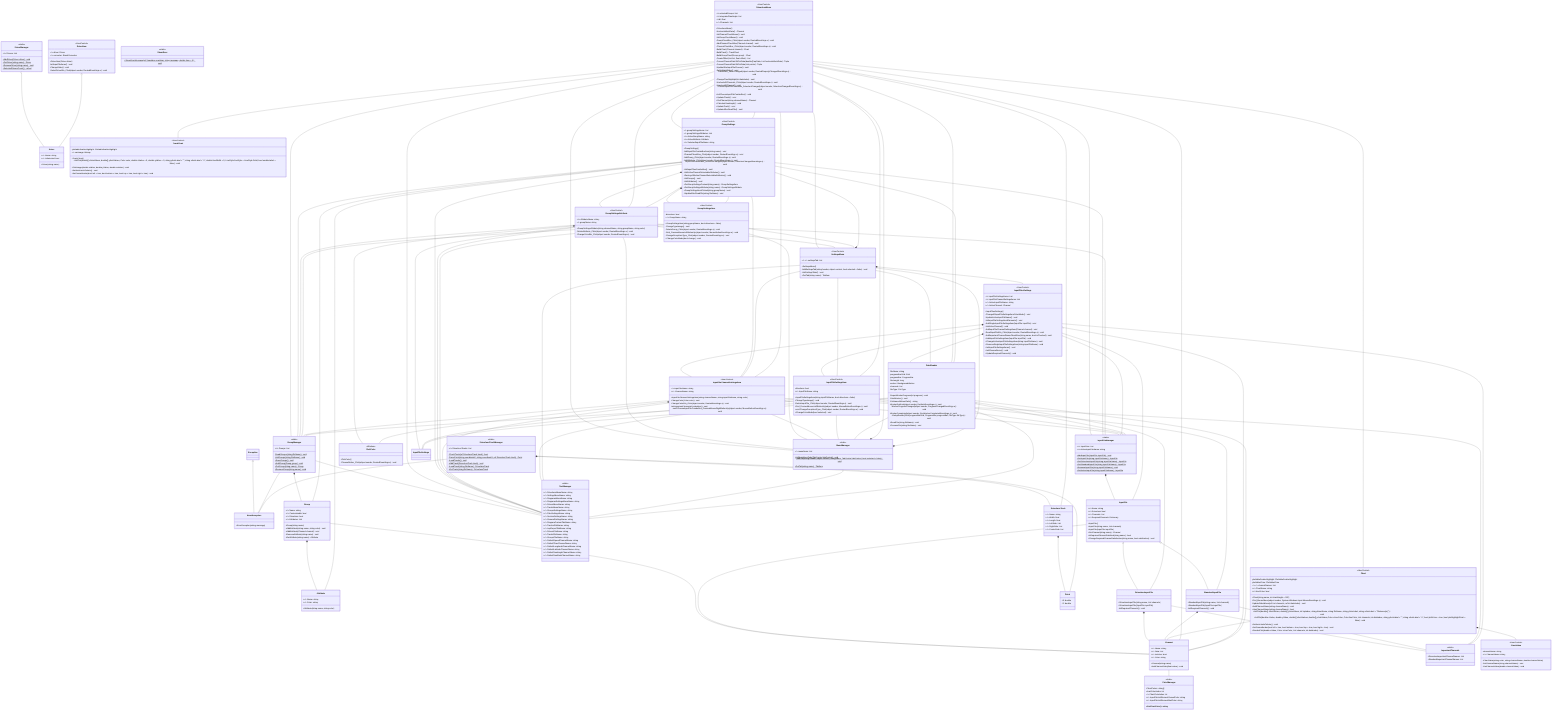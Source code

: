 classDiagram

  class ColorManager {
    <<static>>
    -ChartColors: string[]
    -chartColorIndex: int
    -<<property>> ChartColorIndex: int
    +<<property>> InputFileListElementCasualColor: string
    +<<property>> InputFileListElementBadColor: string
    +GetChartColor()$ string
  }

  class Driver{
    +Driver(string name)
    +<<property>> Name: string
    +<<property>> IsSelected: bool
  }

  class DriverManager{
    <<static>>
    +<<property>> Drivers: List<Driver>
    +AddDriver(Driver driver)$ void
    +GetDriver(string name)$ Driver
    +RemoveDriver(string name)$ void
    +SelectedDriversCount()$ ushort
  }

  class ErrorException{
    +ErrorException(string message)
  }

  class Exception{
  }

  class Attribute{
    +Attribute(string name, string color)
    +<<property>> Name: string
    +<<property>> Color: string
  }

  class Channel{
    +Channel(string name)
    +<<property>> Name: string
    +<<property>> Data: List<double>
    +<<property>> IsActive: bool
    +<<property>> Color: string
    +AddChannelData(float value) void
  }

  class Group{
    +Group(string name)
    +<<property>> Name: string
    +<<property>> Customizable: bool
    +<<property>> Driverless: bool
    +<<property>> Attributes: List<Attribute>
    +AddAttribute(string name, string color) void
    +AddAttribute(Channel channel) void
    +RemoveAttribute(string name) void
    +GetAttribute(string name) Attribute
  }

  class GroupManager{
    <<static>>
    +<<property>> Groups: List<Group>
    -ReadGroups(string fileName)$ void
    +InitGroups(string fileName)$ void
    +SaveGroups()$ void
    +AddGroup(Group group)$ void
    +GetGroup(string name)$ Group
    +RemoveGroup(string name)$ void
  }

  class ImportantChannels{
    <<static>>
    +DriverlessImportantChannelNames: List<string>
    +StandardImportantChannelNames: List<string>
  }
  
  class InputFile{
    +InputFile()
    +InputFile(string name, List<Channel> channels)
    +InputFile(InputFile inputFile)
    +<<property>> Name: string
    +<<property>> Driverless: bool
    +<<property>> Channels: List<Channel>
    +<<property>> RequiredChannels: Dictionary<string, bool>
    +GetChannel(string name) Channel
    +IsRequiredChannelSatisfied(string name) bool
    +ChangeRequiredChannelSatisfaction(string name, bool satisfaction) void
  }

  class DriverlessInputFile{
    +DriverlessInputFile(string name, List<Channel> channels)
    +DriverlessInputFile(InputFile inputFile)
    -InitRequiredChannels() void
  }

  class StandardInputFile{
    +StandardInputFile(string name, List<Channel> channels)
    +StandardInputFile(InputFile inputFile)
    -InitRequiredChannels() void
  }

  class InputFileManager{
    <<static>>
    +<<property>> InputFiles: List<InputFile>
    +<<property>> ActiveInputFileName: string
    +AddInputFile(InputFile inputFile)$ void
    +GetInputFile(string inputFileName)$ InputFile
    +GetDriverlessInputFile(string inputFileName)$ InputFile
    +GetStandardInputFile(string inputFileName)$ InputFile
    +RemoveInputFile(string inputFileName)$ void
    +GetActiveInputFile(string inputFileName)$ InputFile
  }

  class TextManager{
    <<static>>
    +<<property>> DriverlessMenuName: string
    +<<property>> SettingsMenuName: string
    +<<property>> DiagramsMenuName: string
    +<<property>> DiagramsSettingsMenuName: string
    +<<property>> DriversMenuName: string
    +<<property>> TracksMenuName: string
    +<<property>> GroupsSettingsName: string
    +<<property>> FilesSettingsName: string
    +<<property>> SectorsSettingsName: string
    +<<property>> GeneralSettingsName: string
    +<<property>> DiagramCustomTabName: string
    +<<property>> TractionTabName: string
    +<<property>> LapReportTabName: string
    +<<property>> DriversFileName: string
    +<<property>> TracksFileName: string
    +<<property>> GroupsFileName: string
    +<<property>> DefaultSpeedChannelName: string
    +<<property>> DefaultTimeChannelName: string
    +<<property>> DefaultLongitudeChannelName: string
    +<<property>> DefaultLatitudeChannelName: string
    +<<property>> DefaultYawAngleChannelName: string
    +<<property>> DefaultYawRateChannelName: string
  }

  class DriverlessTrack{
    +<<property>> Name: string
    +<<property>> Width: float
    +<<property>> Length: float
    +<<property>> LeftSide: List<Point>
    +<<property>> RightSide: List<Point>
    +<<property>> CenterSide: List<Point>
  }

  class DriverlessTrackManager{
    <<static>>
    +<<property>> DriverlessTracks: List<DriverlessTrack>
    -CheckTrack(ref DriverlessTrack track)$ bool
    -ParsePoint(string coordinateX, string coordinateY, ref DriverlessTrack track)$ Point
    +LoadTracks()$ void
    +AddTrack(DriverlessTrack track)$ void
    +LoadTrack(string fileName)$ DriverlessTrack
    +GetTrack(string fileName)$ DriverlessTrack
  }

  class Point{
    +X: double
    +Y: double
  }

  class Chart{
    <<UserControl>>
    +Chart(string name, int chartHeight = 300)
    -plottableScatterHighlight: PlottableScatterHighlight
    -plottableVLine: PlottableVLine
    -<<readonly>> <<property>> channelNames: List<string>
    +<<property>> ChartName: string
    +<<property>> HasVLine: bool
    -Grid_MouseMove(object sender, System.Windows.Input.MouseEventArgs e) void
    -UpdateSideValues(ref List<Channel> channels, ref int dataIndex) void
    +AddChannelName(string channelName) void
    +HasChannelName(string channelName) bool
    +InitPlot(double[] xAxisValues, double[] yAxisValues, int lapIndex, string driverName, string fileName, string yAxisLabel, string xAxisLabel = "Distance (m)") void
    +InitPlot(double xValue, double yValue, double[] xAxisValues, double[] yAxisValues,Color vLineColor, Color lineColor, List<Channel> channels, int dataIndex, string yAxisLabel = "", string xAxisLabel = "x", bool plotVLine = true, bool plotHighlightPoint = false) void
    +SetAxisLimitsToAuto() void
    +SetFrameBorder(bool left = true, bool bottom = true, bool top = true, bool right = true) void
    +RenderPlot(double xValue, Color vLineColor, List<Channel> channels, int dataIndex) void
  }

  class ChartValue{
    <<UserControl>>
    +ChartValue(string color, string channelName, double channelValue)
    -channelName: string
    +<<property>> ChannelName: string
    -SetChannelName(string channelName) void
    +SetChannelValue(double channelValue) void
  }

  class TrackChart{
    <<UserControl>>
    +TrackChart()
    -plottableScatterHighlight: PlottableScatterHighlight
    -<<readonly>> carImage: Bitmap
    +InitPlot(double[] xAxisValues, double[] yAxisValues, Color color, double xValue = 0, double yValue = 0, string yAxisLabel = "", string xAxisLabel = "x", double lineWidth = 3, LineStyle lineStyle = LineStyle.Solid, bool enableLabel = false) void
    +PlotImage(double xValue, double yValue, double rotation) void
    +SetAxisLimitsToAuto() void
    +SetFrameBorder(bool left = true, bool bottom = true, bool top = true, bool right = true) void
  }

  class DriverItem{
    <<UserControl>>
    +DriverItem(Driver driver)
    -<<readonly>> driver: Driver
    -<<readonly>> converter: BrushConverter
    -InitInputFileItems() void
    -ChangeState() void
    -SelectDriverBtn_Click(object sender, RoutedEventArgs e) void
  }

  class ShowError{
    <<static>>
    +ShowErrorMessage(ref Snackbar snackbar, string message, double time = 3)$ void
  }

  class DriverlessMenu{
    <<UserControl>>
    +DriverlessMenu()
    -<<readonly>> selectedGroups: List<string>
    -<<readonly>> integratedYawAngle: List<double>
    -<<readonly>>dt: float
    +<<property>> Channels: List<Channel>
    -HorizontalAxisData() Channel
    -InitChannelCheckBoxes() void
    -InitGroupCheckBoxes() void
    -GroupCheckBox_Click(object sender, RoutedEventArgs e) void
    -AddChannelCheckBox(Channel channel) void
    -ChannelCheckBox_Click(object sender, RoutedEventArgs e) void
    -BuildChart(Channel channel) Chart
    -BuildTrack() TrackChart
    -BuildGroupChart(Group group) Chart
    -CreateOffset(List<double> list, float offset) List<double>
    -ConvertChannelDataToPlotData(double[] lapData, List<double> horizontalAxisData) Tuple<double[], double[]>
    -ConvertChannelDataToPlotData(List<Point> points) Tuple<double[], double[]>
    -UpdateAfterInputFileChoose() void
    -SetUpDataSlider() void
    -DataSlider_ValueChanged(object sender, RoutedPropertyChangedEventArgs<double> e) void
    -ChangeChartHighlight(int dataIndex) void
    -UncheckAllChannels_Click(object sender, RoutedEventArgs e) void
    -UnselectAllChannel() void
    -ChooseInputFileCombobox_SelectionChanged(object sender, SelectionChangedEventArgs e) void
    +InitChooseInputFileComboBox() void
    +UpdateCharts() void
    +GetChannel(string channelName) Channel
    +CalculateYawAngle() void
    +UpdateTrack() void
    +UpdateAfterReadFile() void
  }

  class GroupSettings{
    <<UserControl>>
    +GroupSettings()
    -<<readonly>> groupSettingsItems: List<GroupSettingsItem>
    -<<readonly>> groupSettingsAttributes: List<GroupSettingsAttribute>
    +<<property>> ActiveGroupName: string
    +<<property>> ActiveAttribute: Attribute
    +<<property>> SelectedInputFileName: string
    -AddInputFileComboBoxItem(string name) void
    -ChannelCheckBox_Click(object sender, RoutedEventArgs e) void
    -AddGroup_Click(object sender, RoutedEventArgs e) void
    -AddAttribute_Click(object sender, RoutedEventArgs e) void
    -InputFilesComboBox_SelectionChanged(object sender, SelectionChangedEventArgs e) void
    +InitInputFilesComboBox() void
    +InitActiveChannelSelectableAttributes() void
    +DestroyAllActiveChannelSelectableAttributes() void
    +InitGroups() void
    +InitAttributes() void
    +GetGroupSettingsContent(string name) GroupSettingsItem
    +GetGroupSettingsAttribute(string name) GroupSettingsAttribute
    +GroupSettingsItemClicked(string groupName) void
    +UpdateAfterReadFile(string fileName) void
  }

  class GroupSettingsAttribute{
    <<UserControl>>
    +GroupSettingsAttribute(string channelName, string groupName, string color)
    +<<property>> AttributeName: string
    -<<readonly>> groupName: string
    -DeleteAttribute_Click(object sender, RoutedEventArgs e) void
    -ChangeColorBtn_Click(object sender, RoutedEventArgs e) void
  }

  class GroupSettingsItem{
    <<UserControl>>
    +GroupSettingsItem(string groupName, bool driverless = false)
    -driverless: bool
    +<<property>> GroupName: string
    -ChangeTypeImage() void
    -DeleteGroup_Click(object sender, RoutedEventArgs e) void
    -Grid_PreviewMouseLeftButtonUp(object sender, MouseButtonEventArgs e) void
    -ChangeGroupItemType_Click(object sender, RoutedEventArgs e) void
    +ChangeColorMode(bool change) void
  }

  class PickColor{
    <<Window>>
    +PickColor()
    -ChooseButton_Click(object sender, RoutedEventArgs e) void
  }

  class InputFileChannelSettingsItem{
    <<UserControl>>
    +InputFileChannelSettingsItem(string channelName, string inputFileName, string color)
    -<<readonly>> inputFileName: string
    +<<property>> ChannelName: string
    -ChangeColor(Color color) void
    -ChangeColorBtn_Click(object sender, RoutedEventArgs e) void
    -InitImportantChannelsComboBox() void
    -void ChooseInputFileComboBox_PreviewMouseRightButtonUp(object sender, MouseButtonEventArgs e) void
  }

  class InputFilesSettings{
    <<UserControl>>
    +InputFilesSettings()
    -<<readonly>> inputFileSettingsItems: List<InputFileSettingsItem>
    -<<readonly>> inputFileChannelSettingsItems: List<InputFileChannelSettingsItem>
    +<<property>> ActiveInputFileName: string
    +<<property>> ActiveChannel: Channel
    -ChangeAllInputFileSettingsItemColorMode() void
    -UpdateActiveInputFileName() void
    -InitInputFileSettingsItemElements() void
    -AddSingleInputFileSettingsItem(InputFile inputFile) void
    -InitActiveChannel() void
    -AddInputFileChannelSettingsItem(Channel channel) void
    -ReadInputFileBtn_Click(object sender, RoutedEventArgs e) void
    -AddImportantChannelNameCheckBox(string name, bool isChecked) void
    +AddInputFileSettingsItem(InputFile inputFile) void
    +ChangeActiveInputFileSettingsItem(string inputFileName) void
    +RemoveSingleInputFileSettingsItem(string inputFileName) void
    +InitInputFileSettingsItems() void
    +InitChannelItems() void
    +UpdateRequiredChannels() void
  }

  class InputFileSettingsItem{
    <<UserControl>>
    +InputFileSettingsItem(string inputFileName, bool driverless = false)
    -driverless: bool
    +<<property>> InputFileName: string
    -ChangeTypeImage() void
    -DeleteInputFile_Click(object sender, RoutedEventArgs e) void
    -Grid_PreviewMouseLeftButtonUp(object sender, MouseButtonEventArgs e) void
    -void ChangeGroupItemType_Click(object sender, RoutedEventArgs e) void
    +ChangeColorMode(bool selected) void
  }

  class SettingsMenu{
    <<UserControl>>
    +SettingsMenu()
    -<<static>> <<readonly>> settingsTab: List<TabItem>
    -AddSettingsTab(string header, object content, bool selected = false) void
    +InitSettingsTabs() void
    +GetTab(string name) TabItem
  }

  class MenuManager{
    <<static>>
    -<<readonly>> menuItems: List<TabItem>
    +InitMainMenuTabs(TabControl tabControl)$ void
    -AddTab(string header, object content, string name, TabControl tabControl, bool selected = false)$ void
    +GetTab(string name)$ TabItem
  }

  class DataReader{
    -fileName: string
    -progressBarGrid: Grid
    -progressBar: ProgressBar
    -fileLength: long
    -worker: BackgroundWorker
    -channels: List<Channel>
    -fileType: FileType
    -ReportWorkerProgress(int progress) void
    -StartWorker() void
    -FileNameWithoutPath() string
    -WorkerDoWork(object sender, DoWorkEventArgs e) void
    -WorkerProgressChanged(object sender, ProgressChangedEventArgs e) void
    -WorkerCompleted(object sender, RunWorkerCompletedEventArgs e) void
    +SetupReader(Grid progressBarGrid, ProgressBar progressBar, FileType fileType) void
    +ReadFile(string fileName) void
    +ProcessFile(string fileName) void
  }

  DriverManager o-- Driver

  Exception <|-- ErrorException

  Channel -- ColorManager

  Group *-- Attribute
  Group -- Channel

  GroupManager *-- Group
  GroupManager -- TextManager
  GroupManager -- ErrorException

  InputFile <|-- DriverlessInputFile
  InputFile <|-- StandardInputFile
  InputFile -- Channel

  DriverlessInputFile *-- Channel
  DriverlessInputFile -- ImportantChannels

  StandardInputFile *-- Channel
  StandardInputFile -- ImportantChannels

  InputFileManager *-- InputFile

  DriverlessTrack *-- Point

  DriverlessTrackManager *-- DriverlessTrack
  DriverlessTrackManager -- Point
  DriverlessTrackManager -- ErrorException

  Chart -- Channel
  Chart *-- ChartValue

  DriverItem o-- Driver

  DriverlessMenu -- InputFileManager
  DriverlessMenu -- Channel
  DriverlessMenu -- Chart
  DriverlessMenu -- TextManager
  DriverlessMenu -- DriverlessTrack
  DriverlessMenu -- TrackChart
  DriverlessMenu -- GroupManager
  DriverlessMenu -- GroupSettings
  DriverlessMenu -- SettingsMenu
  DriverlessMenu -- MenuManager

  GroupSettings *-- GroupSettingsItem
  GroupSettings *-- GroupSettingsAttribute
  GroupSettings -- Attribute
  GroupSettings -- GroupManager
  GroupSettings -- InputFileManager
  GroupSettings -- DriverlessMenu
  GroupSettings -- TextManager
  GroupSettings o-- Group

  GroupSettingsAttribute -- GroupManager
  GroupSettingsAttribute -- SettingsMenu
  GroupSettingsAttribute -- DriverlessMenu
  GroupSettingsAttribute -- MenuManager
  GroupSettingsAttribute -- TextManager
  GroupSettingsAttribute *-- PickColor
  GroupSettingsAttribute -- InputFileManager
  GroupSettingsAttribute -- GroupSettings
  GroupSettingsAttribute -- InputFileSettings

  GroupSettingsItem -- GroupManager
  GroupSettingsItem -- GroupSettings
  GroupSettingsItem -- SettingsMenu
  GroupSettingsItem -- MenuManager
  GroupSettingsItem -- TextManager

  InputFileChannelSettingsItem *-- PickColor
  InputFileChannelSettingsItem -- GroupManager
  InputFileChannelSettingsItem -- InputFileManager
  InputFileChannelSettingsItem -- GroupSettings
  InputFileChannelSettingsItem -- SettingsMenu
  InputFileChannelSettingsItem -- MenuManager
  InputFileChannelSettingsItem -- TextManager
  InputFileChannelSettingsItem -- DriverlessMenu
  InputFileChannelSettingsItem -- ImportantChannels

  InputFilesSettings o-- Channel
  InputFilesSettings -- InputFile
  InputFilesSettings -- InputFileSettingsItem
  InputFilesSettings -- InputFileManager
  InputFilesSettings *-- InputFileChannelSettingsItem
  InputFilesSettings *-- DataReader
  InputFilesSettings -- ImportantChannels

  InputFileSettingsItem -- InputFileManager
  InputFileSettingsItem -- InputFileSettings
  InputFileSettingsItem -- SettingsMenu
  InputFileSettingsItem -- MenuManager
  InputFileSettingsItem -- TextManager
  InputFileSettingsItem -- StandardInputFile
  InputFileSettingsItem -- DriverlessMenu

  SettingsMenu *-- InputFilesSettings
  SettingsMenu *-- GroupSettings
  SettingsMenu -- TextManager

  MenuManager *-- DriverlessMenu
  MenuManager *-- SettingsMenu
  MenuManager -- TextManager

  DataReader -- Channel
  DataReader -- GroupManager
  DataReader o-- DriverlessInputFile
  DataReader -- InputFileManager
  DataReader -- InputFileSettings
  DataReader -- SettingsMenu
  DataReader -- DriverlessMenu
  DataReader -- GroupSettings
  DataReader -- TextManager
  DataReader -- MenuManager